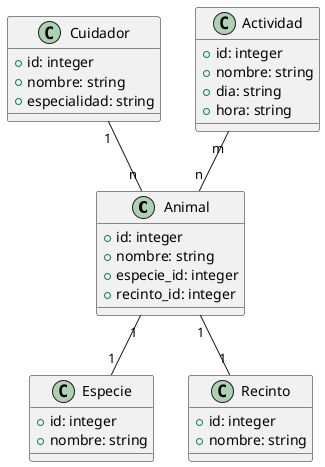 @startuml

class Animal {
    +id: integer
    +nombre: string
    +especie_id: integer
    +recinto_id: integer
}

class Especie {
    +id: integer
    +nombre: string
}

class Recinto {
    +id: integer
    +nombre: string
}

class Cuidador {
    +id: integer
    +nombre: string
    +especialidad: string
}

class Actividad {
    +id: integer
    +nombre: string
    +dia: string
    +hora: string
}

Animal "1" -- "1" Especie
Animal "1" -- "1" Recinto
Cuidador "1" -- "n" Animal
Actividad "m" -- "n" Animal

@enduml




